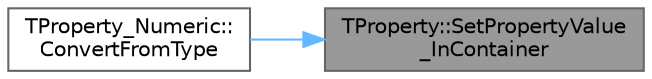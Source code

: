 digraph "TProperty::SetPropertyValue_InContainer"
{
 // INTERACTIVE_SVG=YES
 // LATEX_PDF_SIZE
  bgcolor="transparent";
  edge [fontname=Helvetica,fontsize=10,labelfontname=Helvetica,labelfontsize=10];
  node [fontname=Helvetica,fontsize=10,shape=box,height=0.2,width=0.4];
  rankdir="RL";
  Node1 [id="Node000001",label="TProperty::SetPropertyValue\l_InContainer",height=0.2,width=0.4,color="gray40", fillcolor="grey60", style="filled", fontcolor="black",tooltip="Set the value of a property in a container."];
  Node1 -> Node2 [id="edge1_Node000001_Node000002",dir="back",color="steelblue1",style="solid",tooltip=" "];
  Node2 [id="Node000002",label="TProperty_Numeric::\lConvertFromType",height=0.2,width=0.4,color="grey40", fillcolor="white", style="filled",URL="$dc/d30/classTProperty__Numeric.html#abe685cd9a69bda2bdb5145dd9b082001",tooltip=" "];
}
